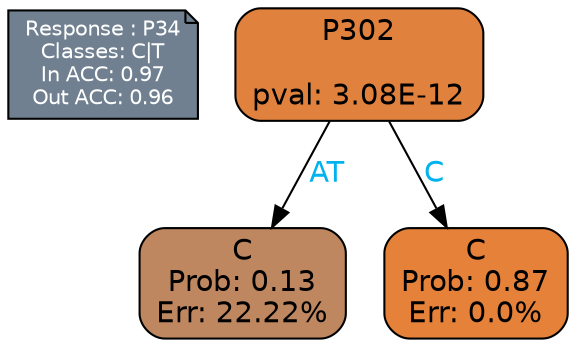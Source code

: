 digraph Tree {
node [shape=box, style="filled, rounded", color="black", fontname=helvetica] ;
graph [ranksep=equally, splines=polylines, bgcolor=transparent, dpi=600] ;
edge [fontname=helvetica] ;
LEGEND [label="Response : P34
Classes: C|T
In ACC: 0.97
Out ACC: 0.96
",shape=note,align=left,style=filled,fillcolor="slategray",fontcolor="white",fontsize=10];1 [label="P302

pval: 3.08E-12", fillcolor="#e0813d"] ;
2 [label="C
Prob: 0.13
Err: 22.22%", fillcolor="#be875f"] ;
3 [label="C
Prob: 0.87
Err: 0.0%", fillcolor="#e58139"] ;
1 -> 2 [label="AT",fontcolor=deepskyblue2] ;
1 -> 3 [label="C",fontcolor=deepskyblue2] ;
{rank = same; 2;3;}{rank = same; LEGEND;1;}}